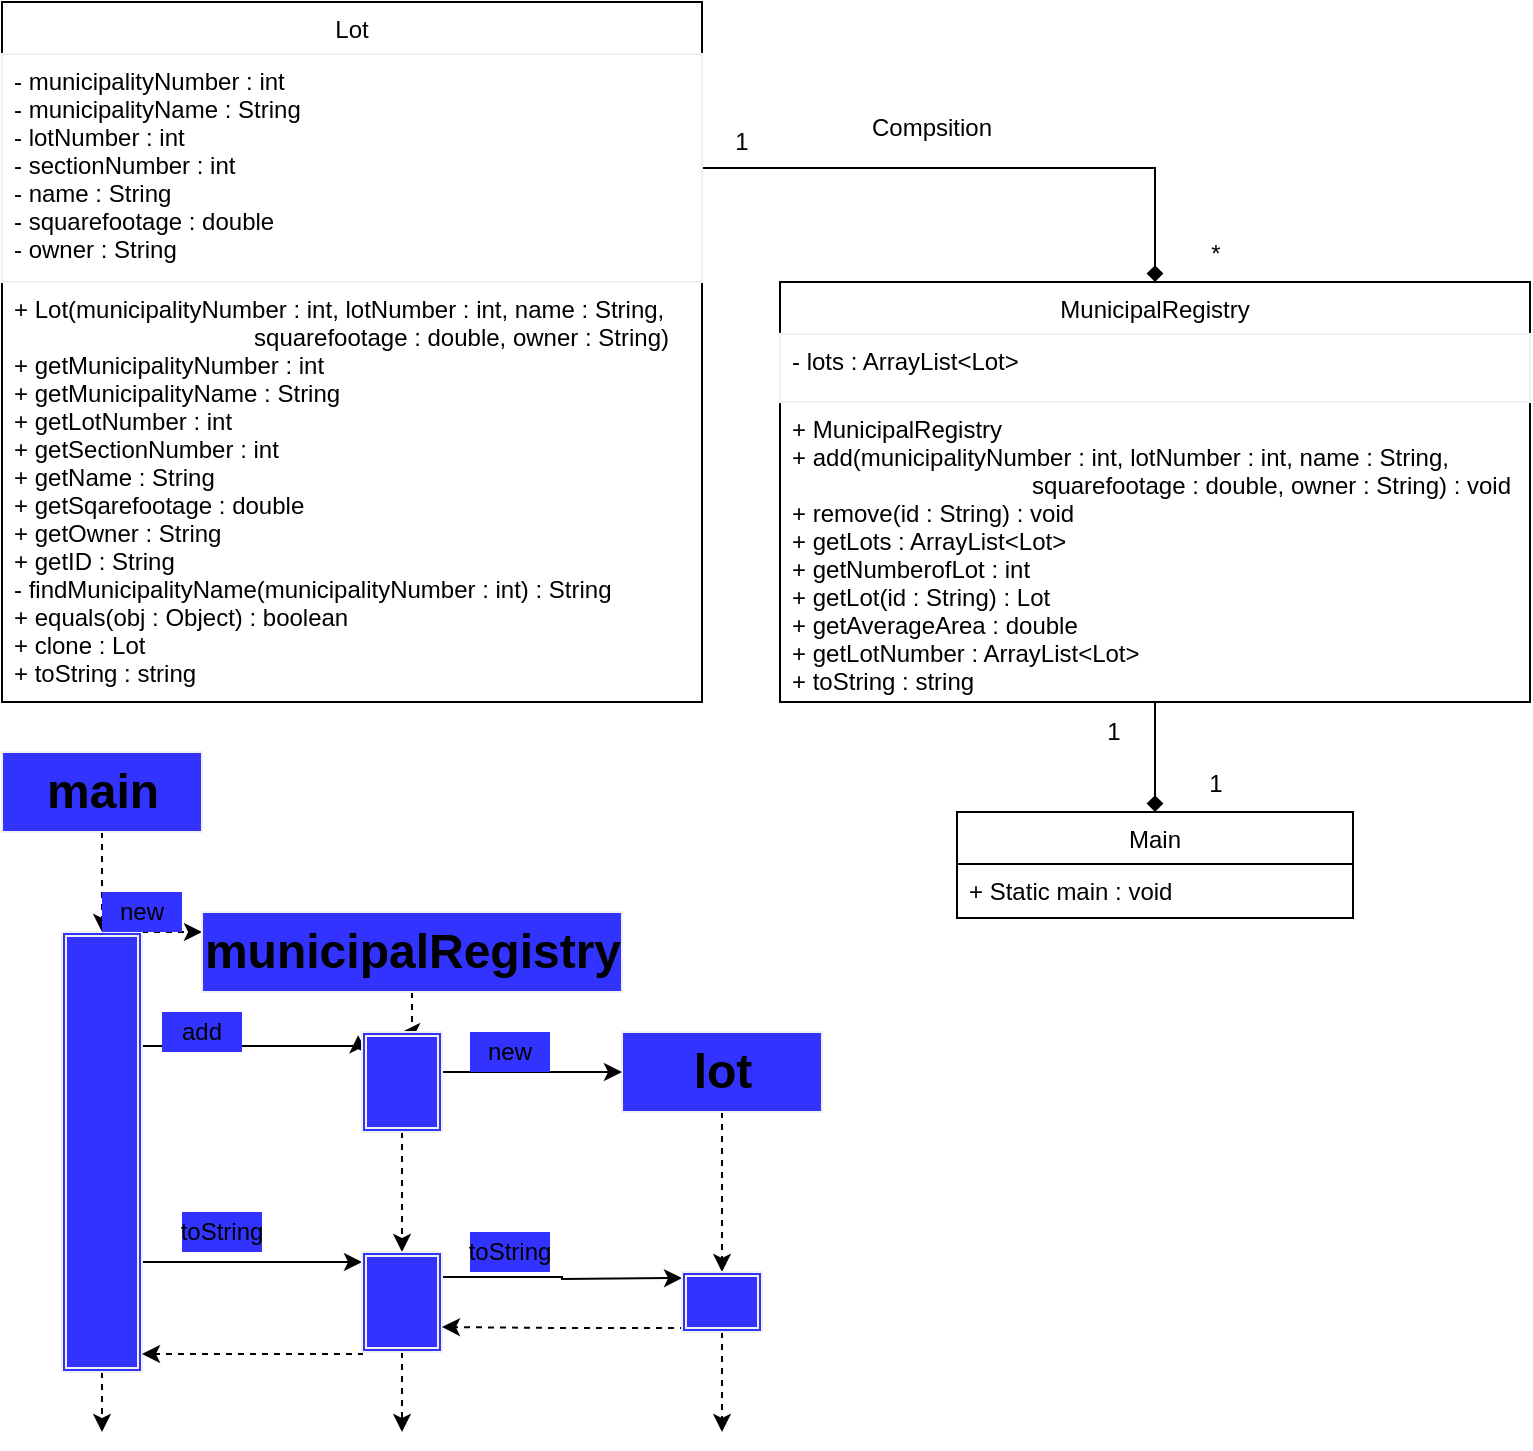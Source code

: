 <mxfile version="13.6.5">
    <diagram id="6Q8lUKbk6GhdjO2A_t-F" name="Page-1">
        <mxGraphModel dx="711" dy="319" grid="0" gridSize="10" guides="1" tooltips="1" connect="1" arrows="1" fold="1" page="1" pageScale="1" pageWidth="827" pageHeight="1169" math="0" shadow="0">
            <root>
                <mxCell id="0"/>
                <mxCell id="1" parent="0"/>
                <mxCell id="18" style="edgeStyle=orthogonalEdgeStyle;rounded=0;orthogonalLoop=1;jettySize=auto;html=1;entryX=0.5;entryY=0;entryDx=0;entryDy=0;endArrow=diamond;endFill=1;" parent="1" source="9" target="14" edge="1">
                    <mxGeometry relative="1" as="geometry"/>
                </mxCell>
                <mxCell id="19" value="Compsition" style="text;html=1;strokeColor=none;fillColor=none;align=center;verticalAlign=middle;whiteSpace=wrap;rounded=0;" parent="1" vertex="1">
                    <mxGeometry x="465" y="93" width="40" height="20" as="geometry"/>
                </mxCell>
                <mxCell id="22" style="edgeStyle=orthogonalEdgeStyle;rounded=0;orthogonalLoop=1;jettySize=auto;html=1;dashed=1;fillColor=#3333FF;" parent="1" source="21" edge="1">
                    <mxGeometry relative="1" as="geometry">
                        <mxPoint x="70" y="505" as="targetPoint"/>
                    </mxGeometry>
                </mxCell>
                <mxCell id="21" value="main" style="text;fillColor=#3333FF;html=1;fontSize=24;fontStyle=1;verticalAlign=middle;align=center;strokeColor=#f0f0f0;" parent="1" vertex="1">
                    <mxGeometry x="20" y="415" width="100" height="40" as="geometry"/>
                </mxCell>
                <mxCell id="29" style="edgeStyle=orthogonalEdgeStyle;rounded=0;orthogonalLoop=1;jettySize=auto;html=1;exitX=1;exitY=0;exitDx=0;exitDy=0;entryX=0;entryY=0.25;entryDx=0;entryDy=0;dashed=1;fillColor=#3333FF;" parent="1" source="23" target="26" edge="1">
                    <mxGeometry relative="1" as="geometry"/>
                </mxCell>
                <mxCell id="38" style="edgeStyle=orthogonalEdgeStyle;rounded=0;orthogonalLoop=1;jettySize=auto;html=1;exitX=1;exitY=0.25;exitDx=0;exitDy=0;entryX=-0.048;entryY=0.033;entryDx=0;entryDy=0;entryPerimeter=0;fillColor=#3333FF;" parent="1" source="23" target="31" edge="1">
                    <mxGeometry relative="1" as="geometry">
                        <Array as="points">
                            <mxPoint x="90" y="562"/>
                            <mxPoint x="198" y="562"/>
                        </Array>
                    </mxGeometry>
                </mxCell>
                <mxCell id="49" style="edgeStyle=orthogonalEdgeStyle;rounded=0;orthogonalLoop=1;jettySize=auto;html=1;exitX=1;exitY=0.75;exitDx=0;exitDy=0;fillColor=#3333FF;" parent="1" source="23" edge="1">
                    <mxGeometry relative="1" as="geometry">
                        <mxPoint x="200" y="670" as="targetPoint"/>
                    </mxGeometry>
                </mxCell>
                <mxCell id="58" style="edgeStyle=orthogonalEdgeStyle;rounded=0;orthogonalLoop=1;jettySize=auto;html=1;exitX=0.5;exitY=1;exitDx=0;exitDy=0;dashed=1;fillColor=#3333FF;" parent="1" source="23" edge="1">
                    <mxGeometry relative="1" as="geometry">
                        <mxPoint x="70" y="755" as="targetPoint"/>
                    </mxGeometry>
                </mxCell>
                <mxCell id="8" value="Lot" style="swimlane;fontStyle=0;childLayout=stackLayout;horizontal=1;startSize=26;fillColor=none;horizontalStack=0;resizeParent=1;resizeParentMax=0;resizeLast=0;collapsible=1;marginBottom=0;" parent="1" vertex="1">
                    <mxGeometry x="20" y="40" width="350" height="350" as="geometry"/>
                </mxCell>
                <mxCell id="9" value="- municipalityNumber : int&#10;- municipalityName : String&#10;- lotNumber : int&#10;- sectionNumber : int&#10;- name : String&#10;- squarefootage : double&#10;- owner : String " style="text;fillColor=none;align=left;verticalAlign=top;spacingLeft=4;spacingRight=4;overflow=hidden;rotatable=0;points=[[0,0.5],[1,0.5]];portConstraint=eastwest;strokeColor=#f0f0f0;" parent="8" vertex="1">
                    <mxGeometry y="26" width="350" height="114" as="geometry"/>
                </mxCell>
                <mxCell id="10" value="+ Lot(municipalityNumber : int, lotNumber : int, name : String, &#10;                                    squarefootage : double, owner : String)&#10;+ getMunicipalityNumber : int&#10;+ getMunicipalityName : String&#10;+ getLotNumber : int&#10;+ getSectionNumber : int&#10;+ getName : String&#10;+ getSqarefootage : double&#10;+ getOwner : String&#10;+ getID : String&#10;- findMunicipalityName(municipalityNumber : int) : String&#10;+ equals(obj : Object) : boolean&#10;+ clone : Lot&#10;+ toString : string" style="text;strokeColor=none;fillColor=none;align=left;verticalAlign=top;spacingLeft=4;spacingRight=4;overflow=hidden;rotatable=0;points=[[0,0.5],[1,0.5]];portConstraint=eastwest;" parent="8" vertex="1">
                    <mxGeometry y="140" width="350" height="210" as="geometry"/>
                </mxCell>
                <mxCell id="62" style="edgeStyle=orthogonalEdgeStyle;rounded=0;orthogonalLoop=1;jettySize=auto;html=1;entryX=0.5;entryY=0;entryDx=0;entryDy=0;" edge="1" parent="1" target="63">
                    <mxGeometry relative="1" as="geometry">
                        <mxPoint x="596.5" y="526.017" as="targetPoint"/>
                        <mxPoint x="596.5" y="445" as="sourcePoint"/>
                    </mxGeometry>
                </mxCell>
                <mxCell id="14" value="MunicipalRegistry" style="swimlane;fontStyle=0;childLayout=stackLayout;horizontal=1;startSize=26;fillColor=none;horizontalStack=0;resizeParent=1;resizeParentMax=0;resizeLast=0;collapsible=1;marginBottom=0;" parent="1" vertex="1">
                    <mxGeometry x="409" y="180" width="375" height="210" as="geometry"/>
                </mxCell>
                <mxCell id="15" value="- lots : ArrayList&lt;Lot&gt;" style="text;fillColor=none;align=left;verticalAlign=top;spacingLeft=4;spacingRight=4;overflow=hidden;rotatable=0;points=[[0,0.5],[1,0.5]];portConstraint=eastwest;strokeColor=#f0f0f0;" parent="14" vertex="1">
                    <mxGeometry y="26" width="375" height="34" as="geometry"/>
                </mxCell>
                <mxCell id="16" value="+ MunicipalRegistry&#10;+ add(municipalityNumber : int, lotNumber : int, name : String, &#10;                                    squarefootage : double, owner : String) : void&#10;+ remove(id : String) : void&#10;+ getLots : ArrayList&lt;Lot&gt;&#10;+ getNumberofLot : int&#10;+ getLot(id : String) : Lot&#10;+ getAverageArea : double&#10;+ getLotNumber : ArrayList&lt;Lot&gt;&#10;+ toString : string" style="text;strokeColor=none;fillColor=none;align=left;verticalAlign=top;spacingLeft=4;spacingRight=4;overflow=hidden;rotatable=0;points=[[0,0.5],[1,0.5]];portConstraint=eastwest;" parent="14" vertex="1">
                    <mxGeometry y="60" width="375" height="150" as="geometry"/>
                </mxCell>
                <mxCell id="23" value="" style="shape=ext;double=1;rounded=0;whiteSpace=wrap;html=1;strokeColor=#f0f0f0;fillColor=#3333FF;" parent="1" vertex="1">
                    <mxGeometry x="50" y="505" width="40" height="220" as="geometry"/>
                </mxCell>
                <mxCell id="33" style="edgeStyle=orthogonalEdgeStyle;rounded=0;orthogonalLoop=1;jettySize=auto;html=1;entryX=0.5;entryY=0;entryDx=0;entryDy=0;dashed=1;fillColor=#3333FF;" parent="1" source="26" target="31" edge="1">
                    <mxGeometry relative="1" as="geometry"/>
                </mxCell>
                <mxCell id="26" value="municipalRegistry" style="text;fillColor=#3333FF;html=1;fontSize=24;fontStyle=1;verticalAlign=middle;align=center;strokeColor=#f0f0f0;" parent="1" vertex="1">
                    <mxGeometry x="120" y="495" width="210" height="40" as="geometry"/>
                </mxCell>
                <mxCell id="48" style="edgeStyle=orthogonalEdgeStyle;rounded=0;orthogonalLoop=1;jettySize=auto;html=1;exitX=0.5;exitY=1;exitDx=0;exitDy=0;dashed=1;entryX=0.5;entryY=0;entryDx=0;entryDy=0;fillColor=#3333FF;" parent="1" source="28" target="53" edge="1">
                    <mxGeometry relative="1" as="geometry">
                        <mxPoint x="380" y="635" as="targetPoint"/>
                    </mxGeometry>
                </mxCell>
                <mxCell id="28" value="lot" style="text;fillColor=#3333FF;html=1;fontSize=24;fontStyle=1;verticalAlign=middle;align=center;strokeColor=#f0f0f0;" parent="1" vertex="1">
                    <mxGeometry x="330" y="555" width="100" height="40" as="geometry"/>
                </mxCell>
                <mxCell id="40" style="edgeStyle=orthogonalEdgeStyle;rounded=0;orthogonalLoop=1;jettySize=auto;html=1;exitX=1;exitY=0.5;exitDx=0;exitDy=0;entryX=0;entryY=0.5;entryDx=0;entryDy=0;fillColor=#3333FF;" parent="1" source="31" target="28" edge="1">
                    <mxGeometry relative="1" as="geometry">
                        <mxPoint x="321.613" y="610" as="targetPoint"/>
                        <Array as="points">
                            <mxPoint x="240" y="575"/>
                        </Array>
                    </mxGeometry>
                </mxCell>
                <mxCell id="47" style="edgeStyle=orthogonalEdgeStyle;rounded=0;orthogonalLoop=1;jettySize=auto;html=1;exitX=0.5;exitY=1;exitDx=0;exitDy=0;dashed=1;entryX=0.5;entryY=0;entryDx=0;entryDy=0;fillColor=#3333FF;" parent="1" source="31" target="50" edge="1">
                    <mxGeometry relative="1" as="geometry">
                        <mxPoint x="220" y="635" as="targetPoint"/>
                    </mxGeometry>
                </mxCell>
                <mxCell id="31" value="" style="shape=ext;double=1;rounded=0;whiteSpace=wrap;html=1;strokeColor=#f0f0f0;fillColor=#3333FF;" parent="1" vertex="1">
                    <mxGeometry x="200" y="555" width="40" height="50" as="geometry"/>
                </mxCell>
                <mxCell id="37" style="edgeStyle=orthogonalEdgeStyle;rounded=0;orthogonalLoop=1;jettySize=auto;html=1;exitX=0.5;exitY=1;exitDx=0;exitDy=0;dashed=1;fillColor=#3333FF;" parent="1" edge="1">
                    <mxGeometry relative="1" as="geometry">
                        <mxPoint x="130" y="585" as="sourcePoint"/>
                        <mxPoint x="130" y="585" as="targetPoint"/>
                    </mxGeometry>
                </mxCell>
                <mxCell id="39" value="add" style="text;html=1;strokeColor=none;fillColor=#3333FF;align=center;verticalAlign=middle;whiteSpace=wrap;rounded=0;" parent="1" vertex="1">
                    <mxGeometry x="100" y="545" width="40" height="20" as="geometry"/>
                </mxCell>
                <mxCell id="41" value="new" style="text;html=1;strokeColor=none;fillColor=#3333FF;align=center;verticalAlign=middle;whiteSpace=wrap;rounded=0;" parent="1" vertex="1">
                    <mxGeometry x="254" y="555" width="40" height="20" as="geometry"/>
                </mxCell>
                <mxCell id="42" value="new" style="text;html=1;strokeColor=none;fillColor=#3333FF;align=center;verticalAlign=middle;whiteSpace=wrap;rounded=0;" parent="1" vertex="1">
                    <mxGeometry x="70" y="485" width="40" height="20" as="geometry"/>
                </mxCell>
                <mxCell id="52" style="edgeStyle=orthogonalEdgeStyle;rounded=0;orthogonalLoop=1;jettySize=auto;html=1;exitX=1;exitY=0.25;exitDx=0;exitDy=0;fillColor=#3333FF;" parent="1" source="50" edge="1">
                    <mxGeometry relative="1" as="geometry">
                        <mxPoint x="360" y="678" as="targetPoint"/>
                    </mxGeometry>
                </mxCell>
                <mxCell id="57" style="edgeStyle=orthogonalEdgeStyle;rounded=0;orthogonalLoop=1;jettySize=auto;html=1;exitX=0;exitY=1;exitDx=0;exitDy=0;dashed=1;fillColor=#3333FF;" parent="1" source="50" edge="1">
                    <mxGeometry relative="1" as="geometry">
                        <mxPoint x="90" y="716" as="targetPoint"/>
                        <Array as="points">
                            <mxPoint x="200" y="716"/>
                        </Array>
                    </mxGeometry>
                </mxCell>
                <mxCell id="59" style="edgeStyle=orthogonalEdgeStyle;rounded=0;orthogonalLoop=1;jettySize=auto;html=1;exitX=0.5;exitY=1;exitDx=0;exitDy=0;dashed=1;fillColor=#3333FF;" parent="1" source="50" edge="1">
                    <mxGeometry relative="1" as="geometry">
                        <mxPoint x="220" y="755" as="targetPoint"/>
                    </mxGeometry>
                </mxCell>
                <mxCell id="50" value="" style="shape=ext;double=1;rounded=0;whiteSpace=wrap;html=1;strokeColor=#f0f0f0;fillColor=#3333FF;" parent="1" vertex="1">
                    <mxGeometry x="200" y="665" width="40" height="50" as="geometry"/>
                </mxCell>
                <mxCell id="51" value="toString" style="text;html=1;strokeColor=none;fillColor=#3333FF;align=center;verticalAlign=middle;whiteSpace=wrap;rounded=0;" parent="1" vertex="1">
                    <mxGeometry x="110" y="645" width="40" height="20" as="geometry"/>
                </mxCell>
                <mxCell id="56" style="edgeStyle=orthogonalEdgeStyle;rounded=0;orthogonalLoop=1;jettySize=auto;html=1;exitX=0;exitY=1;exitDx=0;exitDy=0;entryX=1;entryY=0.75;entryDx=0;entryDy=0;dashed=1;fillColor=#3333FF;" parent="1" source="53" target="50" edge="1">
                    <mxGeometry relative="1" as="geometry">
                        <Array as="points">
                            <mxPoint x="360" y="703"/>
                            <mxPoint x="300" y="703"/>
                        </Array>
                    </mxGeometry>
                </mxCell>
                <mxCell id="60" style="edgeStyle=orthogonalEdgeStyle;rounded=0;orthogonalLoop=1;jettySize=auto;html=1;exitX=0.5;exitY=1;exitDx=0;exitDy=0;dashed=1;fillColor=#3333FF;" parent="1" source="53" edge="1">
                    <mxGeometry relative="1" as="geometry">
                        <mxPoint x="380" y="755" as="targetPoint"/>
                    </mxGeometry>
                </mxCell>
                <mxCell id="53" value="" style="shape=ext;double=1;rounded=0;whiteSpace=wrap;html=1;strokeColor=#f0f0f0;fillColor=#3333FF;" parent="1" vertex="1">
                    <mxGeometry x="360" y="675" width="40" height="30" as="geometry"/>
                </mxCell>
                <mxCell id="54" value="toString" style="text;html=1;strokeColor=none;fillColor=#3333FF;align=center;verticalAlign=middle;whiteSpace=wrap;rounded=0;" parent="1" vertex="1">
                    <mxGeometry x="254" y="655" width="40" height="20" as="geometry"/>
                </mxCell>
                <mxCell id="55" style="edgeStyle=orthogonalEdgeStyle;rounded=0;orthogonalLoop=1;jettySize=auto;html=1;exitX=0.5;exitY=1;exitDx=0;exitDy=0;dashed=1;fillColor=#3333FF;" parent="1" source="53" target="53" edge="1">
                    <mxGeometry relative="1" as="geometry"/>
                </mxCell>
                <mxCell id="63" value="Main" style="swimlane;fontStyle=0;childLayout=stackLayout;horizontal=1;startSize=26;fillColor=none;horizontalStack=0;resizeParent=1;resizeParentMax=0;resizeLast=0;collapsible=1;marginBottom=0;" vertex="1" parent="1">
                    <mxGeometry x="497.5" y="445" width="198" height="53" as="geometry"/>
                </mxCell>
                <mxCell id="65" value="+ Static main : void" style="text;strokeColor=none;fillColor=none;align=left;verticalAlign=top;spacingLeft=4;spacingRight=4;overflow=hidden;rotatable=0;points=[[0,0.5],[1,0.5]];portConstraint=eastwest;" vertex="1" parent="63">
                    <mxGeometry y="26" width="198" height="27" as="geometry"/>
                </mxCell>
                <mxCell id="66" value="1" style="text;html=1;strokeColor=none;fillColor=none;align=center;verticalAlign=middle;whiteSpace=wrap;rounded=0;" vertex="1" parent="1">
                    <mxGeometry x="370" y="100" width="40" height="20" as="geometry"/>
                </mxCell>
                <mxCell id="67" value="1" style="text;html=1;strokeColor=none;fillColor=none;align=center;verticalAlign=middle;whiteSpace=wrap;rounded=0;" vertex="1" parent="1">
                    <mxGeometry x="556" y="395" width="40" height="20" as="geometry"/>
                </mxCell>
                <mxCell id="68" value="*" style="text;html=1;strokeColor=none;fillColor=none;align=center;verticalAlign=middle;whiteSpace=wrap;rounded=0;" vertex="1" parent="1">
                    <mxGeometry x="607" y="156" width="40" height="20" as="geometry"/>
                </mxCell>
                <mxCell id="70" value="1" style="text;html=1;strokeColor=none;fillColor=none;align=center;verticalAlign=middle;whiteSpace=wrap;rounded=0;" vertex="1" parent="1">
                    <mxGeometry x="607" y="421" width="40" height="20" as="geometry"/>
                </mxCell>
                <mxCell id="72" style="edgeStyle=orthogonalEdgeStyle;rounded=0;orthogonalLoop=1;jettySize=auto;html=1;entryX=0.5;entryY=0;entryDx=0;entryDy=0;endArrow=diamond;endFill=1;" edge="1" parent="1" source="14" target="63">
                    <mxGeometry relative="1" as="geometry">
                        <mxPoint x="596.5" y="426" as="targetPoint"/>
                        <mxPoint x="596.5" y="390" as="sourcePoint"/>
                    </mxGeometry>
                </mxCell>
            </root>
        </mxGraphModel>
    </diagram>
</mxfile>